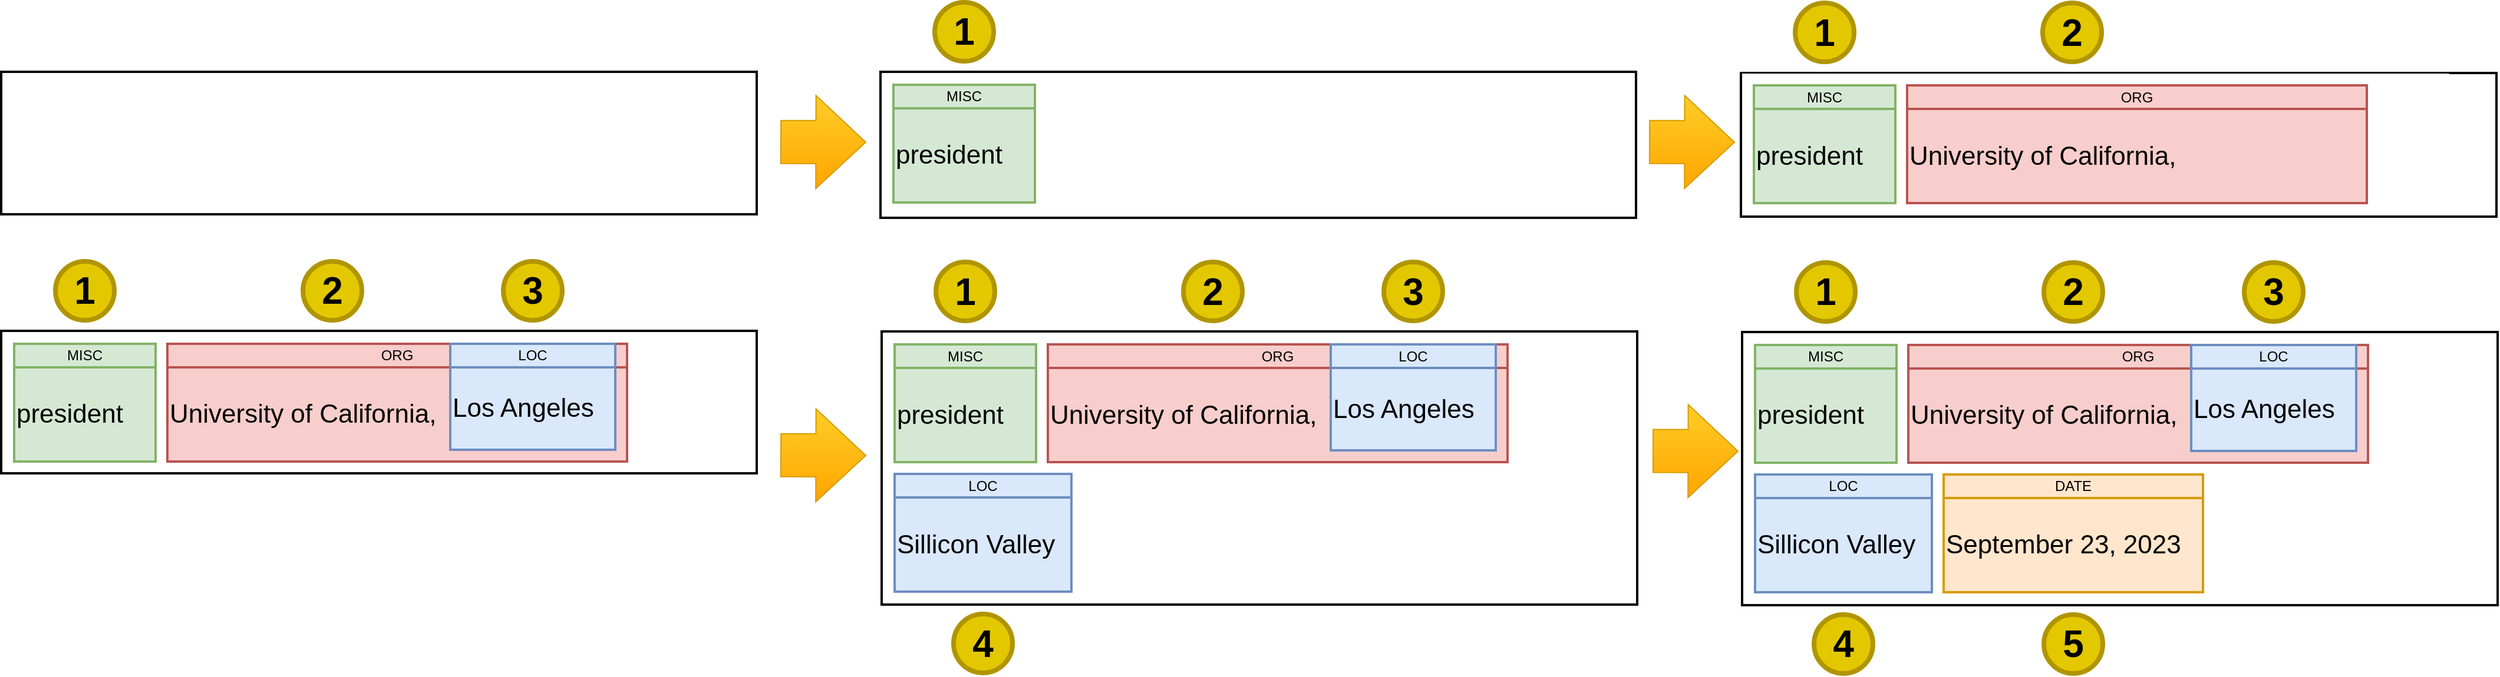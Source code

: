 <mxfile version="26.1.0">
  <diagram name="Page-1" id="xJE7kIpgzEs_ucVwuZ5W">
    <mxGraphModel dx="1436" dy="835" grid="1" gridSize="10" guides="1" tooltips="1" connect="1" arrows="1" fold="1" page="1" pageScale="1" pageWidth="850" pageHeight="1100" math="0" shadow="0">
      <root>
        <mxCell id="0" />
        <mxCell id="1" parent="0" />
        <mxCell id="ae6y2v7SYMP8b53Yx2Ix-1" value="" style="rounded=0;whiteSpace=wrap;html=1;strokeWidth=2;strokeColor=none;" vertex="1" parent="1">
          <mxGeometry x="40" y="200" width="600" height="120" as="geometry" />
        </mxCell>
        <mxCell id="ae6y2v7SYMP8b53Yx2Ix-17" value="" style="rounded=0;whiteSpace=wrap;html=1;strokeWidth=2;" vertex="1" parent="1">
          <mxGeometry x="39" y="199" width="641" height="121" as="geometry" />
        </mxCell>
        <mxCell id="ae6y2v7SYMP8b53Yx2Ix-26" value="" style="rounded=0;whiteSpace=wrap;html=1;strokeWidth=2;" vertex="1" parent="1">
          <mxGeometry x="785" y="199" width="641" height="124" as="geometry" />
        </mxCell>
        <mxCell id="ae6y2v7SYMP8b53Yx2Ix-27" value="" style="rounded=0;whiteSpace=wrap;html=1;strokeWidth=2;strokeColor=none;" vertex="1" parent="1">
          <mxGeometry x="786" y="200" width="600" height="120" as="geometry" />
        </mxCell>
        <mxCell id="ae6y2v7SYMP8b53Yx2Ix-28" value="MISC" style="rounded=0;whiteSpace=wrap;html=1;strokeWidth=2;fillColor=#d5e8d4;strokeColor=#82b366;" vertex="1" parent="1">
          <mxGeometry x="796" y="210" width="120" height="20" as="geometry" />
        </mxCell>
        <mxCell id="ae6y2v7SYMP8b53Yx2Ix-29" value="president" style="rounded=0;whiteSpace=wrap;html=1;align=left;fontSize=22;strokeWidth=2;fillColor=#d5e8d4;strokeColor=#82b366;" vertex="1" parent="1">
          <mxGeometry x="796" y="230" width="120" height="80" as="geometry" />
        </mxCell>
        <mxCell id="ae6y2v7SYMP8b53Yx2Ix-43" value="1" style="ellipse;whiteSpace=wrap;html=1;aspect=fixed;fontSize=32;strokeWidth=4;fontStyle=1;fillColor=#e3c800;strokeColor=#B09500;fontColor=#000000;" vertex="1" parent="1">
          <mxGeometry x="831" y="140" width="50" height="50" as="geometry" />
        </mxCell>
        <mxCell id="ae6y2v7SYMP8b53Yx2Ix-44" value="" style="rounded=0;whiteSpace=wrap;html=1;strokeWidth=2;" vertex="1" parent="1">
          <mxGeometry x="39" y="419" width="641" height="121" as="geometry" />
        </mxCell>
        <mxCell id="ae6y2v7SYMP8b53Yx2Ix-45" value="" style="rounded=0;whiteSpace=wrap;html=1;strokeWidth=2;strokeColor=none;" vertex="1" parent="1">
          <mxGeometry x="40" y="420" width="600" height="110" as="geometry" />
        </mxCell>
        <mxCell id="ae6y2v7SYMP8b53Yx2Ix-46" value="MISC" style="rounded=0;whiteSpace=wrap;html=1;strokeWidth=2;fillColor=#d5e8d4;strokeColor=#82b366;" vertex="1" parent="1">
          <mxGeometry x="50" y="430" width="120" height="20" as="geometry" />
        </mxCell>
        <mxCell id="ae6y2v7SYMP8b53Yx2Ix-47" value="president" style="rounded=0;whiteSpace=wrap;html=1;align=left;fontSize=22;strokeWidth=2;fillColor=#d5e8d4;strokeColor=#82b366;" vertex="1" parent="1">
          <mxGeometry x="50" y="450" width="120" height="80" as="geometry" />
        </mxCell>
        <mxCell id="ae6y2v7SYMP8b53Yx2Ix-48" value="ORG" style="rounded=0;whiteSpace=wrap;html=1;strokeWidth=2;fillColor=#f8cecc;strokeColor=#b85450;" vertex="1" parent="1">
          <mxGeometry x="180" y="430" width="390" height="20" as="geometry" />
        </mxCell>
        <mxCell id="ae6y2v7SYMP8b53Yx2Ix-49" value="LOC" style="rounded=0;whiteSpace=wrap;html=1;strokeWidth=2;fillColor=#dae8fc;strokeColor=#6c8ebf;" vertex="1" parent="1">
          <mxGeometry x="420" y="430" width="140" height="20" as="geometry" />
        </mxCell>
        <mxCell id="ae6y2v7SYMP8b53Yx2Ix-50" value="University of California," style="rounded=0;whiteSpace=wrap;html=1;align=left;fontSize=22;strokeWidth=2;fillColor=#f8cecc;strokeColor=#b85450;" vertex="1" parent="1">
          <mxGeometry x="180" y="450" width="390" height="80" as="geometry" />
        </mxCell>
        <mxCell id="ae6y2v7SYMP8b53Yx2Ix-51" value="&lt;div&gt;&lt;br&gt;&lt;/div&gt;Los Angeles&lt;div&gt;&lt;br&gt;&lt;/div&gt;" style="rounded=0;whiteSpace=wrap;html=1;align=left;fontSize=22;strokeWidth=2;fillColor=#dae8fc;strokeColor=#6c8ebf;" vertex="1" parent="1">
          <mxGeometry x="420" y="450" width="140" height="70" as="geometry" />
        </mxCell>
        <mxCell id="ae6y2v7SYMP8b53Yx2Ix-59" value="3" style="ellipse;whiteSpace=wrap;html=1;aspect=fixed;fontSize=32;strokeWidth=4;fontStyle=1;fillColor=#e3c800;strokeColor=#B09500;fontColor=#000000;" vertex="1" parent="1">
          <mxGeometry x="465" y="360" width="50" height="50" as="geometry" />
        </mxCell>
        <mxCell id="ae6y2v7SYMP8b53Yx2Ix-60" value="2" style="ellipse;whiteSpace=wrap;html=1;aspect=fixed;fontSize=32;strokeWidth=4;fontStyle=1;fillColor=#e3c800;strokeColor=#B09500;fontColor=#000000;" vertex="1" parent="1">
          <mxGeometry x="295" y="360" width="50" height="50" as="geometry" />
        </mxCell>
        <mxCell id="ae6y2v7SYMP8b53Yx2Ix-61" value="1" style="ellipse;whiteSpace=wrap;html=1;aspect=fixed;fontSize=32;strokeWidth=4;fontStyle=1;fillColor=#e3c800;strokeColor=#B09500;fontColor=#000000;" vertex="1" parent="1">
          <mxGeometry x="85" y="360" width="50" height="50" as="geometry" />
        </mxCell>
        <mxCell id="ae6y2v7SYMP8b53Yx2Ix-62" value="" style="rounded=0;whiteSpace=wrap;html=1;strokeWidth=2;" vertex="1" parent="1">
          <mxGeometry x="786" y="419.5" width="641" height="232" as="geometry" />
        </mxCell>
        <mxCell id="ae6y2v7SYMP8b53Yx2Ix-63" value="" style="rounded=0;whiteSpace=wrap;html=1;strokeWidth=2;strokeColor=none;" vertex="1" parent="1">
          <mxGeometry x="787" y="420.5" width="600" height="120" as="geometry" />
        </mxCell>
        <mxCell id="ae6y2v7SYMP8b53Yx2Ix-64" value="MISC" style="rounded=0;whiteSpace=wrap;html=1;strokeWidth=2;fillColor=#d5e8d4;strokeColor=#82b366;" vertex="1" parent="1">
          <mxGeometry x="797" y="430.5" width="120" height="20" as="geometry" />
        </mxCell>
        <mxCell id="ae6y2v7SYMP8b53Yx2Ix-65" value="president" style="rounded=0;whiteSpace=wrap;html=1;align=left;fontSize=22;strokeWidth=2;fillColor=#d5e8d4;strokeColor=#82b366;" vertex="1" parent="1">
          <mxGeometry x="797" y="450.5" width="120" height="80" as="geometry" />
        </mxCell>
        <mxCell id="ae6y2v7SYMP8b53Yx2Ix-66" value="ORG" style="rounded=0;whiteSpace=wrap;html=1;strokeWidth=2;fillColor=#f8cecc;strokeColor=#b85450;" vertex="1" parent="1">
          <mxGeometry x="927" y="430.5" width="390" height="20" as="geometry" />
        </mxCell>
        <mxCell id="ae6y2v7SYMP8b53Yx2Ix-67" value="LOC" style="rounded=0;whiteSpace=wrap;html=1;strokeWidth=2;fillColor=#dae8fc;strokeColor=#6c8ebf;" vertex="1" parent="1">
          <mxGeometry x="1167" y="430.5" width="140" height="20" as="geometry" />
        </mxCell>
        <mxCell id="ae6y2v7SYMP8b53Yx2Ix-68" value="University of California," style="rounded=0;whiteSpace=wrap;html=1;align=left;fontSize=22;strokeWidth=2;fillColor=#f8cecc;strokeColor=#b85450;" vertex="1" parent="1">
          <mxGeometry x="927" y="450.5" width="390" height="80" as="geometry" />
        </mxCell>
        <mxCell id="ae6y2v7SYMP8b53Yx2Ix-69" value="&lt;div&gt;&lt;br&gt;&lt;/div&gt;Los Angeles&lt;div&gt;&lt;br&gt;&lt;/div&gt;" style="rounded=0;whiteSpace=wrap;html=1;align=left;fontSize=22;strokeWidth=2;fillColor=#dae8fc;strokeColor=#6c8ebf;" vertex="1" parent="1">
          <mxGeometry x="1167" y="450.5" width="140" height="70" as="geometry" />
        </mxCell>
        <mxCell id="ae6y2v7SYMP8b53Yx2Ix-70" value="" style="rounded=0;whiteSpace=wrap;html=1;strokeWidth=2;strokeColor=none;" vertex="1" parent="1">
          <mxGeometry x="787" y="540.5" width="600" height="110" as="geometry" />
        </mxCell>
        <mxCell id="ae6y2v7SYMP8b53Yx2Ix-71" value="LOC" style="rounded=0;whiteSpace=wrap;html=1;strokeWidth=2;fillColor=#dae8fc;strokeColor=#6c8ebf;" vertex="1" parent="1">
          <mxGeometry x="797" y="540.5" width="150" height="20" as="geometry" />
        </mxCell>
        <mxCell id="ae6y2v7SYMP8b53Yx2Ix-72" value="Sillicon Valley" style="rounded=0;whiteSpace=wrap;html=1;align=left;fontSize=22;strokeWidth=2;fillColor=#dae8fc;strokeColor=#6c8ebf;" vertex="1" parent="1">
          <mxGeometry x="797" y="560.5" width="150" height="80" as="geometry" />
        </mxCell>
        <mxCell id="ae6y2v7SYMP8b53Yx2Ix-75" value="4" style="ellipse;whiteSpace=wrap;html=1;aspect=fixed;fontSize=32;strokeWidth=4;fontStyle=1;fillColor=#e3c800;strokeColor=#B09500;fontColor=#000000;" vertex="1" parent="1">
          <mxGeometry x="847" y="659.5" width="50" height="50" as="geometry" />
        </mxCell>
        <mxCell id="ae6y2v7SYMP8b53Yx2Ix-77" value="3" style="ellipse;whiteSpace=wrap;html=1;aspect=fixed;fontSize=32;strokeWidth=4;fontStyle=1;fillColor=#e3c800;strokeColor=#B09500;fontColor=#000000;" vertex="1" parent="1">
          <mxGeometry x="1212" y="360.5" width="50" height="50" as="geometry" />
        </mxCell>
        <mxCell id="ae6y2v7SYMP8b53Yx2Ix-78" value="2" style="ellipse;whiteSpace=wrap;html=1;aspect=fixed;fontSize=32;strokeWidth=4;fontStyle=1;fillColor=#e3c800;strokeColor=#B09500;fontColor=#000000;" vertex="1" parent="1">
          <mxGeometry x="1042" y="360.5" width="50" height="50" as="geometry" />
        </mxCell>
        <mxCell id="ae6y2v7SYMP8b53Yx2Ix-79" value="1" style="ellipse;whiteSpace=wrap;html=1;aspect=fixed;fontSize=32;strokeWidth=4;fontStyle=1;fillColor=#e3c800;strokeColor=#B09500;fontColor=#000000;" vertex="1" parent="1">
          <mxGeometry x="832" y="360.5" width="50" height="50" as="geometry" />
        </mxCell>
        <mxCell id="ae6y2v7SYMP8b53Yx2Ix-80" value="" style="rounded=0;whiteSpace=wrap;html=1;strokeWidth=2;" vertex="1" parent="1">
          <mxGeometry x="1515" y="200" width="641" height="122" as="geometry" />
        </mxCell>
        <mxCell id="ae6y2v7SYMP8b53Yx2Ix-81" value="" style="rounded=0;whiteSpace=wrap;html=1;strokeWidth=2;strokeColor=none;" vertex="1" parent="1">
          <mxGeometry x="1516" y="200.5" width="600" height="120" as="geometry" />
        </mxCell>
        <mxCell id="ae6y2v7SYMP8b53Yx2Ix-82" value="MISC" style="rounded=0;whiteSpace=wrap;html=1;strokeWidth=2;fillColor=#d5e8d4;strokeColor=#82b366;" vertex="1" parent="1">
          <mxGeometry x="1526" y="210.5" width="120" height="20" as="geometry" />
        </mxCell>
        <mxCell id="ae6y2v7SYMP8b53Yx2Ix-83" value="president" style="rounded=0;whiteSpace=wrap;html=1;align=left;fontSize=22;strokeWidth=2;fillColor=#d5e8d4;strokeColor=#82b366;" vertex="1" parent="1">
          <mxGeometry x="1526" y="230.5" width="120" height="80" as="geometry" />
        </mxCell>
        <mxCell id="ae6y2v7SYMP8b53Yx2Ix-84" value="ORG" style="rounded=0;whiteSpace=wrap;html=1;strokeWidth=2;fillColor=#f8cecc;strokeColor=#b85450;" vertex="1" parent="1">
          <mxGeometry x="1656" y="210.5" width="390" height="20" as="geometry" />
        </mxCell>
        <mxCell id="ae6y2v7SYMP8b53Yx2Ix-86" value="University of California," style="rounded=0;whiteSpace=wrap;html=1;align=left;fontSize=22;strokeWidth=2;fillColor=#f8cecc;strokeColor=#b85450;" vertex="1" parent="1">
          <mxGeometry x="1656" y="230.5" width="390" height="80" as="geometry" />
        </mxCell>
        <mxCell id="ae6y2v7SYMP8b53Yx2Ix-96" value="2" style="ellipse;whiteSpace=wrap;html=1;aspect=fixed;fontSize=32;strokeWidth=4;fontStyle=1;fillColor=#e3c800;strokeColor=#B09500;fontColor=#000000;" vertex="1" parent="1">
          <mxGeometry x="1771" y="140.5" width="50" height="50" as="geometry" />
        </mxCell>
        <mxCell id="ae6y2v7SYMP8b53Yx2Ix-97" value="1" style="ellipse;whiteSpace=wrap;html=1;aspect=fixed;fontSize=32;strokeWidth=4;fontStyle=1;fillColor=#e3c800;strokeColor=#B09500;fontColor=#000000;" vertex="1" parent="1">
          <mxGeometry x="1561" y="140.5" width="50" height="50" as="geometry" />
        </mxCell>
        <mxCell id="ae6y2v7SYMP8b53Yx2Ix-98" value="" style="rounded=0;whiteSpace=wrap;html=1;strokeWidth=2;" vertex="1" parent="1">
          <mxGeometry x="1516" y="420" width="641" height="232" as="geometry" />
        </mxCell>
        <mxCell id="ae6y2v7SYMP8b53Yx2Ix-99" value="" style="rounded=0;whiteSpace=wrap;html=1;strokeWidth=2;strokeColor=none;" vertex="1" parent="1">
          <mxGeometry x="1517" y="421" width="600" height="120" as="geometry" />
        </mxCell>
        <mxCell id="ae6y2v7SYMP8b53Yx2Ix-100" value="MISC" style="rounded=0;whiteSpace=wrap;html=1;strokeWidth=2;fillColor=#d5e8d4;strokeColor=#82b366;" vertex="1" parent="1">
          <mxGeometry x="1527" y="431" width="120" height="20" as="geometry" />
        </mxCell>
        <mxCell id="ae6y2v7SYMP8b53Yx2Ix-101" value="president" style="rounded=0;whiteSpace=wrap;html=1;align=left;fontSize=22;strokeWidth=2;fillColor=#d5e8d4;strokeColor=#82b366;" vertex="1" parent="1">
          <mxGeometry x="1527" y="451" width="120" height="80" as="geometry" />
        </mxCell>
        <mxCell id="ae6y2v7SYMP8b53Yx2Ix-102" value="ORG" style="rounded=0;whiteSpace=wrap;html=1;strokeWidth=2;fillColor=#f8cecc;strokeColor=#b85450;" vertex="1" parent="1">
          <mxGeometry x="1657" y="431" width="390" height="20" as="geometry" />
        </mxCell>
        <mxCell id="ae6y2v7SYMP8b53Yx2Ix-103" value="LOC" style="rounded=0;whiteSpace=wrap;html=1;strokeWidth=2;fillColor=#dae8fc;strokeColor=#6c8ebf;" vertex="1" parent="1">
          <mxGeometry x="1897" y="431" width="140" height="20" as="geometry" />
        </mxCell>
        <mxCell id="ae6y2v7SYMP8b53Yx2Ix-104" value="University of California," style="rounded=0;whiteSpace=wrap;html=1;align=left;fontSize=22;strokeWidth=2;fillColor=#f8cecc;strokeColor=#b85450;" vertex="1" parent="1">
          <mxGeometry x="1657" y="451" width="390" height="80" as="geometry" />
        </mxCell>
        <mxCell id="ae6y2v7SYMP8b53Yx2Ix-105" value="&lt;div&gt;&lt;br&gt;&lt;/div&gt;Los Angeles&lt;div&gt;&lt;br&gt;&lt;/div&gt;" style="rounded=0;whiteSpace=wrap;html=1;align=left;fontSize=22;strokeWidth=2;fillColor=#dae8fc;strokeColor=#6c8ebf;" vertex="1" parent="1">
          <mxGeometry x="1897" y="451" width="140" height="70" as="geometry" />
        </mxCell>
        <mxCell id="ae6y2v7SYMP8b53Yx2Ix-106" value="" style="rounded=0;whiteSpace=wrap;html=1;strokeWidth=2;strokeColor=none;" vertex="1" parent="1">
          <mxGeometry x="1517" y="541" width="600" height="110" as="geometry" />
        </mxCell>
        <mxCell id="ae6y2v7SYMP8b53Yx2Ix-107" value="LOC" style="rounded=0;whiteSpace=wrap;html=1;strokeWidth=2;fillColor=#dae8fc;strokeColor=#6c8ebf;" vertex="1" parent="1">
          <mxGeometry x="1527" y="541" width="150" height="20" as="geometry" />
        </mxCell>
        <mxCell id="ae6y2v7SYMP8b53Yx2Ix-108" value="Sillicon Valley" style="rounded=0;whiteSpace=wrap;html=1;align=left;fontSize=22;strokeWidth=2;fillColor=#dae8fc;strokeColor=#6c8ebf;" vertex="1" parent="1">
          <mxGeometry x="1527" y="561" width="150" height="80" as="geometry" />
        </mxCell>
        <mxCell id="ae6y2v7SYMP8b53Yx2Ix-109" value="DATE" style="rounded=0;whiteSpace=wrap;html=1;strokeWidth=2;fillColor=#ffe6cc;strokeColor=#d79b00;" vertex="1" parent="1">
          <mxGeometry x="1687" y="541" width="220" height="20" as="geometry" />
        </mxCell>
        <mxCell id="ae6y2v7SYMP8b53Yx2Ix-110" value="September 23, 2023" style="rounded=0;whiteSpace=wrap;html=1;align=left;fontSize=22;strokeWidth=2;fillColor=#ffe6cc;strokeColor=#d79b00;" vertex="1" parent="1">
          <mxGeometry x="1687" y="561" width="220" height="80" as="geometry" />
        </mxCell>
        <mxCell id="ae6y2v7SYMP8b53Yx2Ix-111" value="4" style="ellipse;whiteSpace=wrap;html=1;aspect=fixed;fontSize=32;strokeWidth=4;fontStyle=1;fillColor=#e3c800;strokeColor=#B09500;fontColor=#000000;" vertex="1" parent="1">
          <mxGeometry x="1577" y="660" width="50" height="50" as="geometry" />
        </mxCell>
        <mxCell id="ae6y2v7SYMP8b53Yx2Ix-112" value="5" style="ellipse;whiteSpace=wrap;html=1;aspect=fixed;fontSize=32;strokeWidth=4;fontStyle=1;fillColor=#e3c800;strokeColor=#B09500;fontColor=#000000;" vertex="1" parent="1">
          <mxGeometry x="1772" y="660" width="50" height="50" as="geometry" />
        </mxCell>
        <mxCell id="ae6y2v7SYMP8b53Yx2Ix-113" value="3" style="ellipse;whiteSpace=wrap;html=1;aspect=fixed;fontSize=32;strokeWidth=4;fontStyle=1;fillColor=#e3c800;strokeColor=#B09500;fontColor=#000000;" vertex="1" parent="1">
          <mxGeometry x="1942" y="361" width="50" height="50" as="geometry" />
        </mxCell>
        <mxCell id="ae6y2v7SYMP8b53Yx2Ix-114" value="2" style="ellipse;whiteSpace=wrap;html=1;aspect=fixed;fontSize=32;strokeWidth=4;fontStyle=1;fillColor=#e3c800;strokeColor=#B09500;fontColor=#000000;" vertex="1" parent="1">
          <mxGeometry x="1772" y="361" width="50" height="50" as="geometry" />
        </mxCell>
        <mxCell id="ae6y2v7SYMP8b53Yx2Ix-115" value="1" style="ellipse;whiteSpace=wrap;html=1;aspect=fixed;fontSize=32;strokeWidth=4;fontStyle=1;fillColor=#e3c800;strokeColor=#B09500;fontColor=#000000;" vertex="1" parent="1">
          <mxGeometry x="1562" y="361" width="50" height="50" as="geometry" />
        </mxCell>
        <mxCell id="ae6y2v7SYMP8b53Yx2Ix-117" value="" style="shape=flexArrow;endArrow=classic;html=1;rounded=0;width=36.552;endSize=13.766;fillColor=#ffcd28;gradientColor=#ffa500;strokeColor=#d79b00;endWidth=41.42;" edge="1" parent="1">
          <mxGeometry width="50" height="50" relative="1" as="geometry">
            <mxPoint x="700" y="258.59" as="sourcePoint" />
            <mxPoint x="773" y="258.79" as="targetPoint" />
          </mxGeometry>
        </mxCell>
        <mxCell id="ae6y2v7SYMP8b53Yx2Ix-119" value="" style="shape=flexArrow;endArrow=classic;html=1;rounded=0;width=36.552;endSize=13.766;fillColor=#ffcd28;gradientColor=#ffa500;strokeColor=#d79b00;endWidth=41.42;" edge="1" parent="1">
          <mxGeometry width="50" height="50" relative="1" as="geometry">
            <mxPoint x="1437" y="258.59" as="sourcePoint" />
            <mxPoint x="1510" y="258.79" as="targetPoint" />
          </mxGeometry>
        </mxCell>
        <mxCell id="ae6y2v7SYMP8b53Yx2Ix-120" value="" style="shape=flexArrow;endArrow=classic;html=1;rounded=0;width=36.552;endSize=13.766;fillColor=#ffcd28;gradientColor=#ffa500;strokeColor=#d79b00;endWidth=41.42;" edge="1" parent="1">
          <mxGeometry width="50" height="50" relative="1" as="geometry">
            <mxPoint x="700" y="524.63" as="sourcePoint" />
            <mxPoint x="773" y="524.83" as="targetPoint" />
          </mxGeometry>
        </mxCell>
        <mxCell id="ae6y2v7SYMP8b53Yx2Ix-121" value="" style="shape=flexArrow;endArrow=classic;html=1;rounded=0;width=36.552;endSize=13.766;fillColor=#ffcd28;gradientColor=#ffa500;strokeColor=#d79b00;endWidth=41.42;" edge="1" parent="1">
          <mxGeometry width="50" height="50" relative="1" as="geometry">
            <mxPoint x="1440" y="521" as="sourcePoint" />
            <mxPoint x="1513" y="521.2" as="targetPoint" />
          </mxGeometry>
        </mxCell>
      </root>
    </mxGraphModel>
  </diagram>
</mxfile>
